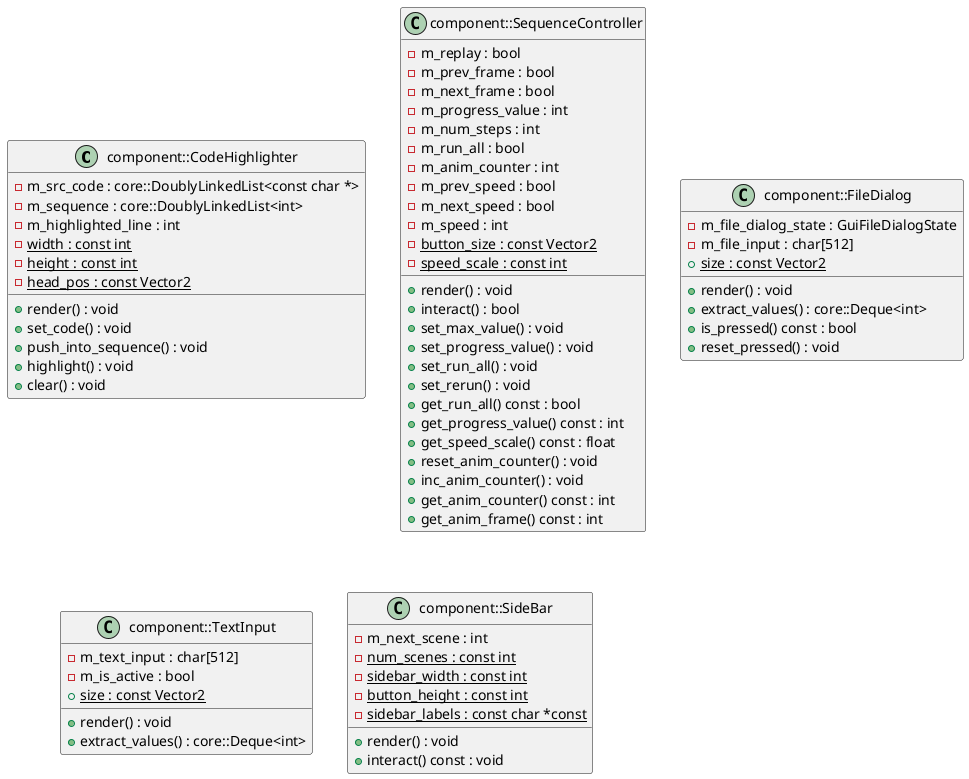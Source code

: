 @startuml
class "component::CodeHighlighter" as C_0002054133981456560134
class C_0002054133981456560134 {
+render() : void
+set_code() : void
+push_into_sequence() : void
+highlight() : void
+clear() : void
-m_src_code : core::DoublyLinkedList<const char *>
-m_sequence : core::DoublyLinkedList<int>
-m_highlighted_line : int
{static} -width : const int
{static} -height : const int
{static} -head_pos : const Vector2
}
class "component::SequenceController" as C_0000345155806459925692
class C_0000345155806459925692 {
+render() : void
+interact() : bool
+set_max_value() : void
+set_progress_value() : void
+set_run_all() : void
+set_rerun() : void
+get_run_all() const : bool
+get_progress_value() const : int
+get_speed_scale() const : float
+reset_anim_counter() : void
+inc_anim_counter() : void
+get_anim_counter() const : int
+get_anim_frame() const : int
-m_replay : bool
-m_prev_frame : bool
-m_next_frame : bool
-m_progress_value : int
-m_num_steps : int
-m_run_all : bool
-m_anim_counter : int
-m_prev_speed : bool
-m_next_speed : bool
-m_speed : int
{static} -button_size : const Vector2
{static} -speed_scale : const int
}
class "component::FileDialog" as C_0002086019584566554074
class C_0002086019584566554074 {
+render() : void
+extract_values() : core::Deque<int>
+is_pressed() const : bool
+reset_pressed() : void
-m_file_dialog_state : GuiFileDialogState
-m_file_input : char[512]
{static} +size : const Vector2
}
class "component::TextInput" as C_0002253310056810959814
class C_0002253310056810959814 {
+render() : void
+extract_values() : core::Deque<int>
-m_text_input : char[512]
-m_is_active : bool
{static} +size : const Vector2
}
class "component::SideBar" as C_0000536568757236472708
class C_0000536568757236472708 {
+render() : void
+interact() const : void
-m_next_scene : int
{static} -num_scenes : const int
{static} -sidebar_width : const int
{static} -button_height : const int
{static} -sidebar_labels : const char *const
}
@enduml

